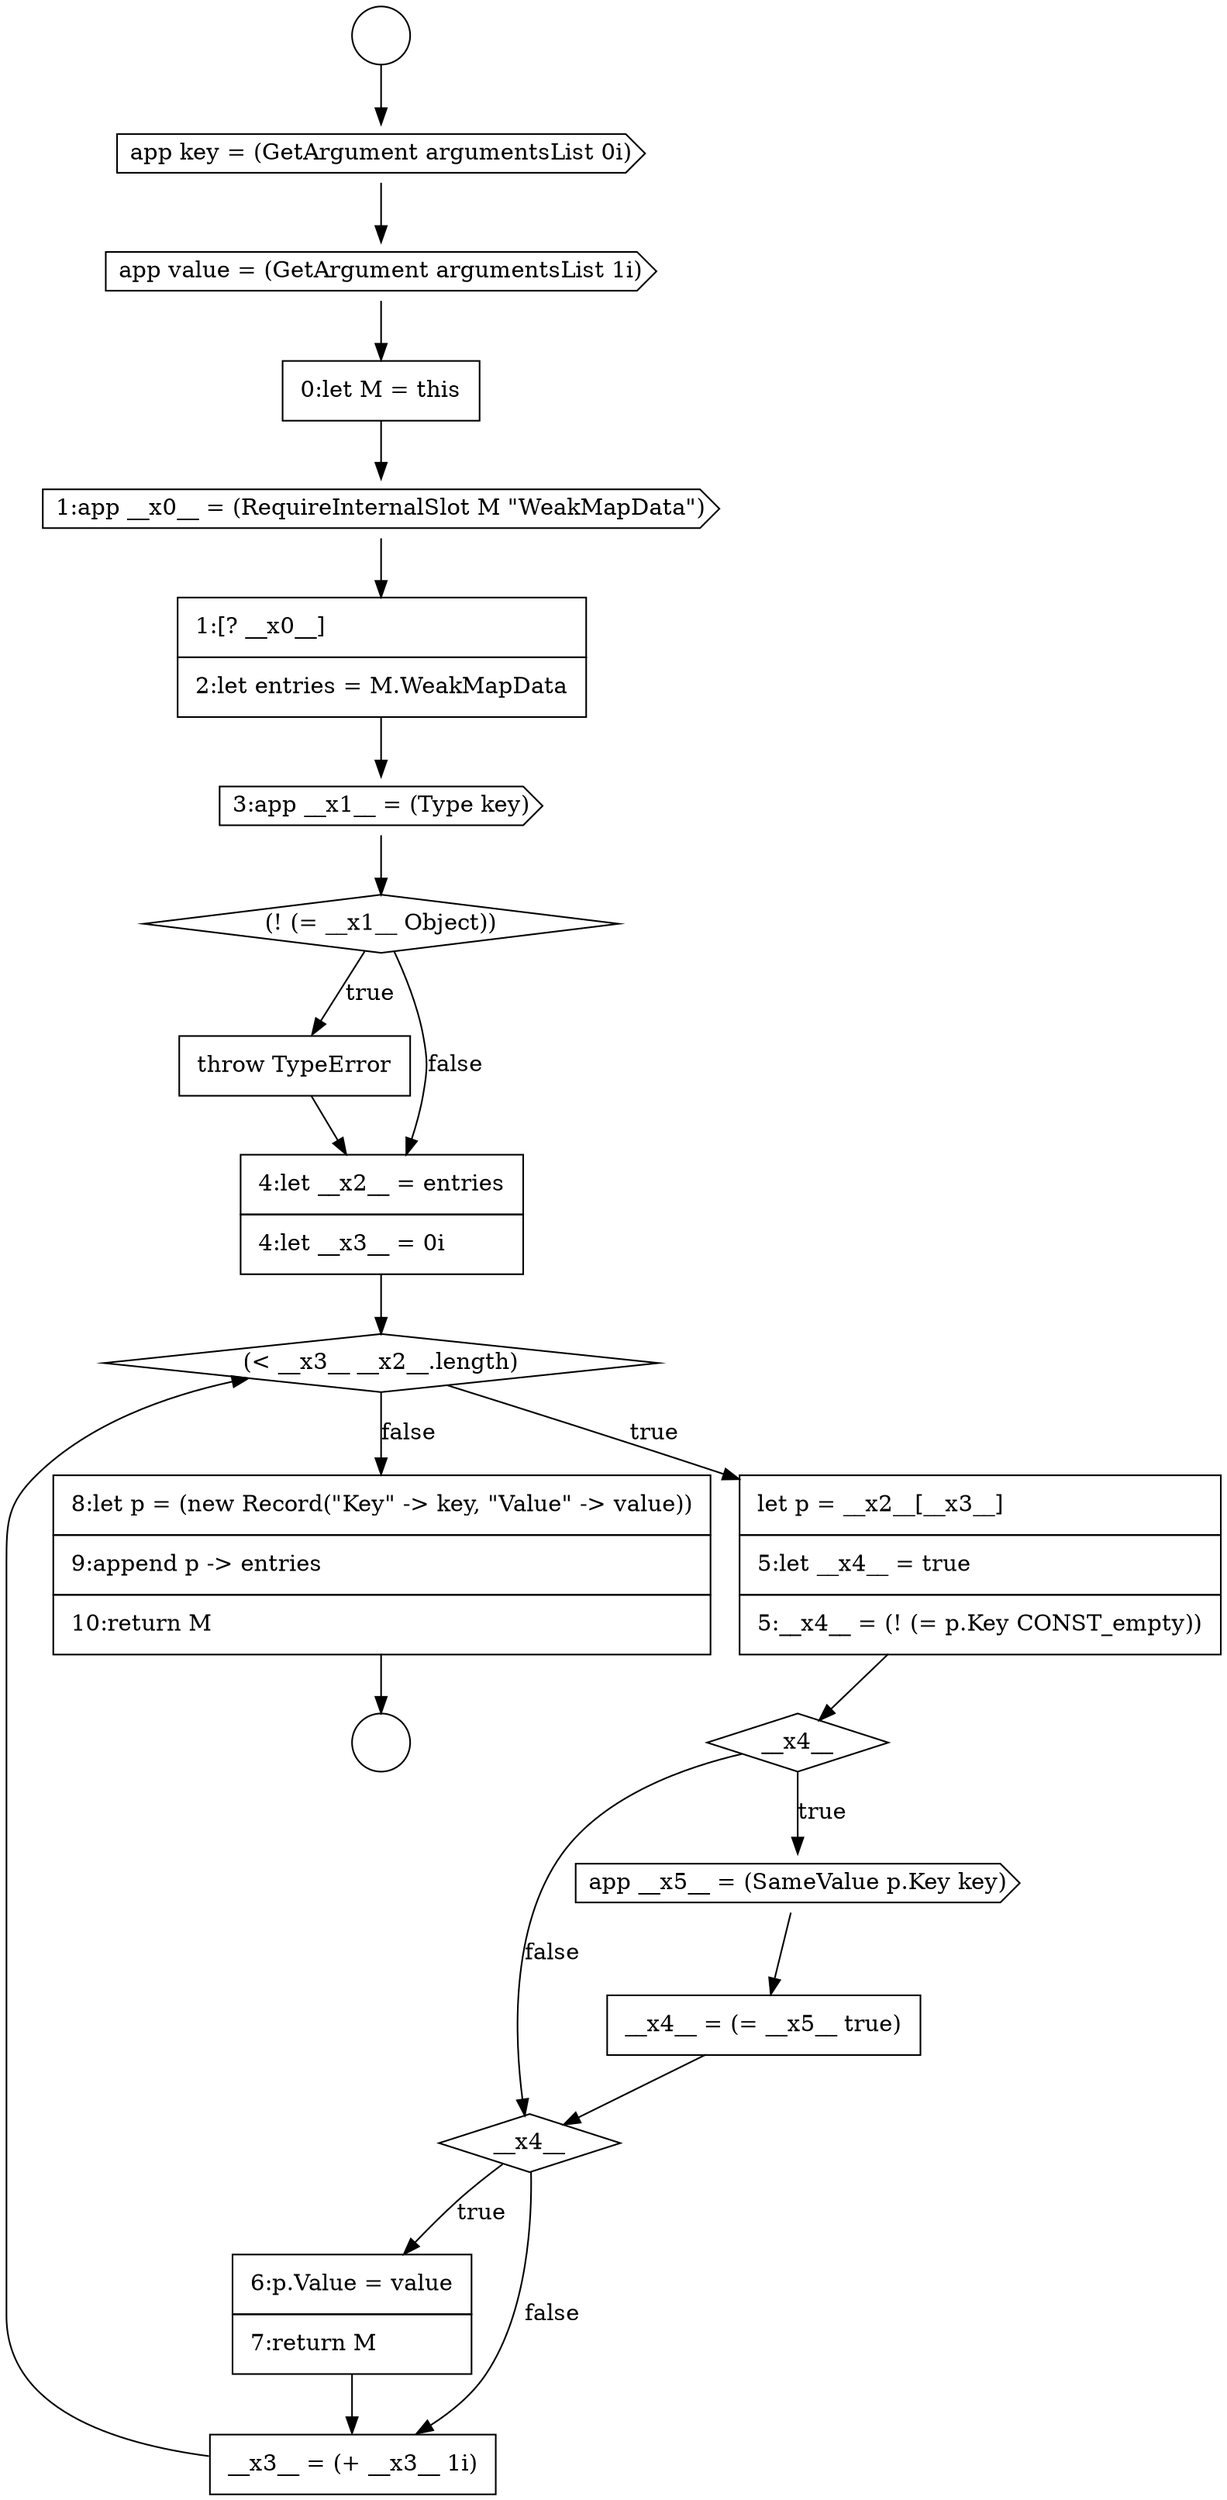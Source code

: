 digraph {
  node16808 [shape=cds, label=<<font color="black">1:app __x0__ = (RequireInternalSlot M &quot;WeakMapData&quot;)</font>> color="black" fillcolor="white" style=filled]
  node16809 [shape=none, margin=0, label=<<font color="black">
    <table border="0" cellborder="1" cellspacing="0" cellpadding="10">
      <tr><td align="left">1:[? __x0__]</td></tr>
      <tr><td align="left">2:let entries = M.WeakMapData</td></tr>
    </table>
  </font>> color="black" fillcolor="white" style=filled]
  node16818 [shape=none, margin=0, label=<<font color="black">
    <table border="0" cellborder="1" cellspacing="0" cellpadding="10">
      <tr><td align="left">__x4__ = (= __x5__ true)</td></tr>
    </table>
  </font>> color="black" fillcolor="white" style=filled]
  node16822 [shape=none, margin=0, label=<<font color="black">
    <table border="0" cellborder="1" cellspacing="0" cellpadding="10">
      <tr><td align="left">8:let p = (new Record(&quot;Key&quot; -&gt; key, &quot;Value&quot; -&gt; value))</td></tr>
      <tr><td align="left">9:append p -&gt; entries</td></tr>
      <tr><td align="left">10:return M</td></tr>
    </table>
  </font>> color="black" fillcolor="white" style=filled]
  node16812 [shape=none, margin=0, label=<<font color="black">
    <table border="0" cellborder="1" cellspacing="0" cellpadding="10">
      <tr><td align="left">throw TypeError</td></tr>
    </table>
  </font>> color="black" fillcolor="white" style=filled]
  node16819 [shape=diamond, label=<<font color="black">__x4__</font>> color="black" fillcolor="white" style=filled]
  node16806 [shape=cds, label=<<font color="black">app value = (GetArgument argumentsList 1i)</font>> color="black" fillcolor="white" style=filled]
  node16811 [shape=diamond, label=<<font color="black">(! (= __x1__ Object))</font>> color="black" fillcolor="white" style=filled]
  node16820 [shape=none, margin=0, label=<<font color="black">
    <table border="0" cellborder="1" cellspacing="0" cellpadding="10">
      <tr><td align="left">6:p.Value = value</td></tr>
      <tr><td align="left">7:return M</td></tr>
    </table>
  </font>> color="black" fillcolor="white" style=filled]
  node16803 [shape=circle label=" " color="black" fillcolor="white" style=filled]
  node16817 [shape=cds, label=<<font color="black">app __x5__ = (SameValue p.Key key)</font>> color="black" fillcolor="white" style=filled]
  node16804 [shape=circle label=" " color="black" fillcolor="white" style=filled]
  node16816 [shape=diamond, label=<<font color="black">__x4__</font>> color="black" fillcolor="white" style=filled]
  node16821 [shape=none, margin=0, label=<<font color="black">
    <table border="0" cellborder="1" cellspacing="0" cellpadding="10">
      <tr><td align="left">__x3__ = (+ __x3__ 1i)</td></tr>
    </table>
  </font>> color="black" fillcolor="white" style=filled]
  node16805 [shape=cds, label=<<font color="black">app key = (GetArgument argumentsList 0i)</font>> color="black" fillcolor="white" style=filled]
  node16815 [shape=none, margin=0, label=<<font color="black">
    <table border="0" cellborder="1" cellspacing="0" cellpadding="10">
      <tr><td align="left">let p = __x2__[__x3__]</td></tr>
      <tr><td align="left">5:let __x4__ = true</td></tr>
      <tr><td align="left">5:__x4__ = (! (= p.Key CONST_empty))</td></tr>
    </table>
  </font>> color="black" fillcolor="white" style=filled]
  node16807 [shape=none, margin=0, label=<<font color="black">
    <table border="0" cellborder="1" cellspacing="0" cellpadding="10">
      <tr><td align="left">0:let M = this</td></tr>
    </table>
  </font>> color="black" fillcolor="white" style=filled]
  node16814 [shape=diamond, label=<<font color="black">(&lt; __x3__ __x2__.length)</font>> color="black" fillcolor="white" style=filled]
  node16813 [shape=none, margin=0, label=<<font color="black">
    <table border="0" cellborder="1" cellspacing="0" cellpadding="10">
      <tr><td align="left">4:let __x2__ = entries</td></tr>
      <tr><td align="left">4:let __x3__ = 0i</td></tr>
    </table>
  </font>> color="black" fillcolor="white" style=filled]
  node16810 [shape=cds, label=<<font color="black">3:app __x1__ = (Type key)</font>> color="black" fillcolor="white" style=filled]
  node16809 -> node16810 [ color="black"]
  node16818 -> node16819 [ color="black"]
  node16803 -> node16805 [ color="black"]
  node16813 -> node16814 [ color="black"]
  node16819 -> node16820 [label=<<font color="black">true</font>> color="black"]
  node16819 -> node16821 [label=<<font color="black">false</font>> color="black"]
  node16814 -> node16815 [label=<<font color="black">true</font>> color="black"]
  node16814 -> node16822 [label=<<font color="black">false</font>> color="black"]
  node16815 -> node16816 [ color="black"]
  node16817 -> node16818 [ color="black"]
  node16821 -> node16814 [ color="black"]
  node16810 -> node16811 [ color="black"]
  node16816 -> node16817 [label=<<font color="black">true</font>> color="black"]
  node16816 -> node16819 [label=<<font color="black">false</font>> color="black"]
  node16806 -> node16807 [ color="black"]
  node16812 -> node16813 [ color="black"]
  node16820 -> node16821 [ color="black"]
  node16807 -> node16808 [ color="black"]
  node16822 -> node16804 [ color="black"]
  node16805 -> node16806 [ color="black"]
  node16808 -> node16809 [ color="black"]
  node16811 -> node16812 [label=<<font color="black">true</font>> color="black"]
  node16811 -> node16813 [label=<<font color="black">false</font>> color="black"]
}
